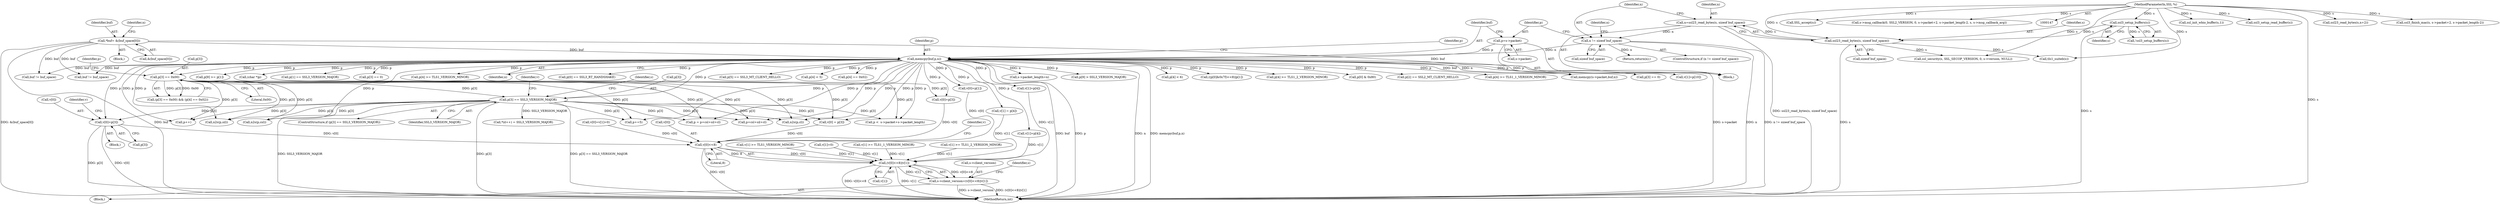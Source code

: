 digraph "0_openssl_392fa7a952e97d82eac6958c81ed1e256e6b8ca5@pointer" {
"1000277" [label="(Call,v[0]=p[3])"];
"1000215" [label="(Call,memcpy(buf,p,n))"];
"1000152" [label="(Call,*buf= &(buf_space[0]))"];
"1000210" [label="(Call,p=s->packet)"];
"1000204" [label="(Call,n != sizeof buf_space)"];
"1000197" [label="(Call,n=ssl23_read_bytes(s, sizeof buf_space))"];
"1000199" [label="(Call,ssl23_read_bytes(s, sizeof buf_space))"];
"1000194" [label="(Call,ssl3_setup_buffers(s))"];
"1000148" [label="(MethodParameterIn,SSL *s)"];
"1000271" [label="(Call,p[3] == SSL3_VERSION_MAJOR)"];
"1000234" [label="(Call,p[3] == 0x00)"];
"1001219" [label="(Call,v[0]<<8)"];
"1001218" [label="(Call,(v[0]<<8)|v[1])"];
"1001214" [label="(Call,s->client_version=(v[0]<<8)|v[1])"];
"1001131" [label="(Call,s->packet_length=n)"];
"1000899" [label="(Call,*(d++) = SSL3_VERSION_MAJOR)"];
"1000492" [label="(Call,p[9] > SSL3_VERSION_MAJOR)"];
"1001215" [label="(Call,s->client_version)"];
"1000481" [label="(Call,p[4] < 6)"];
"1000767" [label="(Call,((p[0]&0x7f)<<8)|p[1])"];
"1000212" [label="(Call,s->packet)"];
"1000201" [label="(Call,sizeof buf_space)"];
"1001016" [label="(Call,p <  s->packet+s->packet_length)"];
"1000182" [label="(Block,)"];
"1000300" [label="(Call,p[4] >= TLS1_2_VERSION_MINOR)"];
"1000221" [label="(Call,p[0] & 0x80)"];
"1000209" [label="(Identifier,n)"];
"1000195" [label="(Identifier,s)"];
"1000206" [label="(Call,sizeof buf_space)"];
"1000226" [label="(Call,p[2] == SSL2_MT_CLIENT_HELLO)"];
"1000208" [label="(Return,return(n);)"];
"1001218" [label="(Call,(v[0]<<8)|v[1])"];
"1000198" [label="(Identifier,n)"];
"1001117" [label="(Call,ssl_init_wbio_buffer(s,1))"];
"1000252" [label="(Call,v[1]=p[4])"];
"1001031" [label="(Call,p++)"];
"1000148" [label="(MethodParameterIn,SSL *s)"];
"1000276" [label="(Block,)"];
"1000238" [label="(Literal,0x00)"];
"1000853" [label="(Call,n2s(p,csl))"];
"1000271" [label="(Call,p[3] == SSL3_VERSION_MAJOR)"];
"1000203" [label="(ControlStructure,if (n != sizeof buf_space))"];
"1000223" [label="(Identifier,p)"];
"1001220" [label="(Call,v[0])"];
"1000215" [label="(Call,memcpy(buf,p,n))"];
"1000325" [label="(Call,p[4] >= TLS1_1_VERSION_MINOR)"];
"1001165" [label="(Call,memcpy(s->packet,buf,n))"];
"1000758" [label="(Call,v[1] = p[4])"];
"1000511" [label="(Call,v[1] >= TLS1_VERSION_MINOR)"];
"1000153" [label="(Identifier,buf)"];
"1001225" [label="(Identifier,v)"];
"1000149" [label="(Block,)"];
"1000286" [label="(Identifier,v)"];
"1000245" [label="(Call,v[0]=p[3])"];
"1001214" [label="(Call,s->client_version=(v[0]<<8)|v[1])"];
"1000476" [label="(Call,p[3] == 0)"];
"1000503" [label="(Call,v[1]=p[10])"];
"1000194" [label="(Call,ssl3_setup_buffers(s))"];
"1000270" [label="(ControlStructure,if (p[3] == SSL3_VERSION_MAJOR))"];
"1000459" [label="(Call,p[9] >= p[1])"];
"1001229" [label="(Identifier,s)"];
"1001265" [label="(Call,buf != buf_space)"];
"1001148" [label="(Call,ssl3_setup_read_buffer(s))"];
"1001273" [label="(MethodReturn,int)"];
"1000187" [label="(Call,v[1]=0)"];
"1000278" [label="(Call,v[0])"];
"1000800" [label="(Call,ssl23_read_bytes(s,n+2))"];
"1000183" [label="(Call,v[0]=v[1]=0)"];
"1000637" [label="(Call,(char *)p)"];
"1000204" [label="(Call,n != sizeof buf_space)"];
"1000152" [label="(Call,*buf= &(buf_space[0]))"];
"1000723" [label="(Call,ssl_security(s, SSL_SECOP_VERSION, 0, s->version, NULL))"];
"1000210" [label="(Call,p=s->packet)"];
"1001255" [label="(Call,buf != buf_space)"];
"1000436" [label="(Call,p[1] == SSL3_VERSION_MAJOR)"];
"1000235" [label="(Call,p[3])"];
"1000542" [label="(Call,v[1] >= TLS1_1_VERSION_MINOR)"];
"1000199" [label="(Call,ssl23_read_bytes(s, sizeof buf_space))"];
"1000449" [label="(Call,p[3] == 0)"];
"1000850" [label="(Call,p+=5)"];
"1000234" [label="(Call,p[3] == 0x00)"];
"1001006" [label="(Call,p = p+csl+sil+cl)"];
"1000701" [label="(Call,tls1_suiteb(s))"];
"1000292" [label="(Call,p[4] >= TLS1_VERSION_MINOR)"];
"1000751" [label="(Call,v[0] = p[3])"];
"1001223" [label="(Literal,8)"];
"1000811" [label="(Call,ssl3_finish_mac(s, s->packet+2, s->packet_length-2))"];
"1000205" [label="(Identifier,n)"];
"1000519" [label="(Call,v[1] >= TLS1_2_VERSION_MINOR)"];
"1001261" [label="(Call,SSL_accept(s))"];
"1000827" [label="(Call,s->msg_callback(0, SSL2_VERSION, 0, s->packet+2, s->packet_length-2, s, s->msg_callback_arg))"];
"1001224" [label="(Call,v[1])"];
"1000284" [label="(Call,v[1]=p[4])"];
"1000218" [label="(Identifier,n)"];
"1000467" [label="(Call,v[0]=p[1])"];
"1000430" [label="(Call,p[0] == SSL3_RT_HANDSHAKE)"];
"1000154" [label="(Call,&(buf_space[0]))"];
"1000233" [label="(Call,(p[3] == 0x00) && (p[4] == 0x02))"];
"1001008" [label="(Call,p+csl+sil+cl)"];
"1000856" [label="(Call,n2s(p,sil))"];
"1000216" [label="(Identifier,buf)"];
"1000442" [label="(Call,p[5] == SSL3_MT_CLIENT_HELLO)"];
"1001219" [label="(Call,v[0]<<8)"];
"1000279" [label="(Identifier,v)"];
"1000691" [label="(Identifier,s)"];
"1000217" [label="(Identifier,p)"];
"1000168" [label="(Identifier,n)"];
"1000275" [label="(Identifier,SSL3_VERSION_MAJOR)"];
"1001095" [label="(Block,)"];
"1000197" [label="(Call,n=ssl23_read_bytes(s, sizeof buf_space))"];
"1000272" [label="(Call,p[3])"];
"1000277" [label="(Call,v[0]=p[3])"];
"1000454" [label="(Call,p[4] < 5)"];
"1000281" [label="(Call,p[3])"];
"1000241" [label="(Identifier,p)"];
"1000200" [label="(Identifier,s)"];
"1000239" [label="(Call,p[4] == 0x02)"];
"1000859" [label="(Call,n2s(p,cl))"];
"1000211" [label="(Identifier,p)"];
"1000193" [label="(Call,!ssl3_setup_buffers(s))"];
"1000277" -> "1000276"  [label="AST: "];
"1000277" -> "1000281"  [label="CFG: "];
"1000278" -> "1000277"  [label="AST: "];
"1000281" -> "1000277"  [label="AST: "];
"1000286" -> "1000277"  [label="CFG: "];
"1000277" -> "1001273"  [label="DDG: v[0]"];
"1000277" -> "1001273"  [label="DDG: p[3]"];
"1000215" -> "1000277"  [label="DDG: p"];
"1000271" -> "1000277"  [label="DDG: p[3]"];
"1000277" -> "1001219"  [label="DDG: v[0]"];
"1000215" -> "1000182"  [label="AST: "];
"1000215" -> "1000218"  [label="CFG: "];
"1000216" -> "1000215"  [label="AST: "];
"1000217" -> "1000215"  [label="AST: "];
"1000218" -> "1000215"  [label="AST: "];
"1000223" -> "1000215"  [label="CFG: "];
"1000215" -> "1001273"  [label="DDG: buf"];
"1000215" -> "1001273"  [label="DDG: p"];
"1000215" -> "1001273"  [label="DDG: n"];
"1000215" -> "1001273"  [label="DDG: memcpy(buf,p,n)"];
"1000152" -> "1000215"  [label="DDG: buf"];
"1000210" -> "1000215"  [label="DDG: p"];
"1000204" -> "1000215"  [label="DDG: n"];
"1000215" -> "1000221"  [label="DDG: p"];
"1000215" -> "1000226"  [label="DDG: p"];
"1000215" -> "1000234"  [label="DDG: p"];
"1000215" -> "1000239"  [label="DDG: p"];
"1000215" -> "1000245"  [label="DDG: p"];
"1000215" -> "1000252"  [label="DDG: p"];
"1000215" -> "1000271"  [label="DDG: p"];
"1000215" -> "1000284"  [label="DDG: p"];
"1000215" -> "1000292"  [label="DDG: p"];
"1000215" -> "1000300"  [label="DDG: p"];
"1000215" -> "1000325"  [label="DDG: p"];
"1000215" -> "1000430"  [label="DDG: p"];
"1000215" -> "1000436"  [label="DDG: p"];
"1000215" -> "1000442"  [label="DDG: p"];
"1000215" -> "1000449"  [label="DDG: p"];
"1000215" -> "1000454"  [label="DDG: p"];
"1000215" -> "1000459"  [label="DDG: p"];
"1000215" -> "1000467"  [label="DDG: p"];
"1000215" -> "1000476"  [label="DDG: p"];
"1000215" -> "1000481"  [label="DDG: p"];
"1000215" -> "1000492"  [label="DDG: p"];
"1000215" -> "1000503"  [label="DDG: p"];
"1000215" -> "1000637"  [label="DDG: p"];
"1000215" -> "1000751"  [label="DDG: p"];
"1000215" -> "1000758"  [label="DDG: p"];
"1000215" -> "1000767"  [label="DDG: p"];
"1000215" -> "1000850"  [label="DDG: p"];
"1000215" -> "1000853"  [label="DDG: p"];
"1000215" -> "1000856"  [label="DDG: p"];
"1000215" -> "1000859"  [label="DDG: p"];
"1000215" -> "1001006"  [label="DDG: p"];
"1000215" -> "1001008"  [label="DDG: p"];
"1000215" -> "1001016"  [label="DDG: p"];
"1000215" -> "1001031"  [label="DDG: p"];
"1000215" -> "1001131"  [label="DDG: n"];
"1000215" -> "1001165"  [label="DDG: buf"];
"1000215" -> "1001165"  [label="DDG: n"];
"1000215" -> "1001255"  [label="DDG: buf"];
"1000215" -> "1001265"  [label="DDG: buf"];
"1000152" -> "1000149"  [label="AST: "];
"1000152" -> "1000154"  [label="CFG: "];
"1000153" -> "1000152"  [label="AST: "];
"1000154" -> "1000152"  [label="AST: "];
"1000168" -> "1000152"  [label="CFG: "];
"1000152" -> "1001273"  [label="DDG: buf"];
"1000152" -> "1001273"  [label="DDG: &(buf_space[0])"];
"1000152" -> "1001165"  [label="DDG: buf"];
"1000152" -> "1001255"  [label="DDG: buf"];
"1000152" -> "1001265"  [label="DDG: buf"];
"1000210" -> "1000182"  [label="AST: "];
"1000210" -> "1000212"  [label="CFG: "];
"1000211" -> "1000210"  [label="AST: "];
"1000212" -> "1000210"  [label="AST: "];
"1000216" -> "1000210"  [label="CFG: "];
"1000210" -> "1001273"  [label="DDG: s->packet"];
"1000204" -> "1000203"  [label="AST: "];
"1000204" -> "1000206"  [label="CFG: "];
"1000205" -> "1000204"  [label="AST: "];
"1000206" -> "1000204"  [label="AST: "];
"1000209" -> "1000204"  [label="CFG: "];
"1000211" -> "1000204"  [label="CFG: "];
"1000204" -> "1001273"  [label="DDG: n"];
"1000204" -> "1001273"  [label="DDG: n != sizeof buf_space"];
"1000197" -> "1000204"  [label="DDG: n"];
"1000204" -> "1000208"  [label="DDG: n"];
"1000197" -> "1000182"  [label="AST: "];
"1000197" -> "1000199"  [label="CFG: "];
"1000198" -> "1000197"  [label="AST: "];
"1000199" -> "1000197"  [label="AST: "];
"1000205" -> "1000197"  [label="CFG: "];
"1000197" -> "1001273"  [label="DDG: ssl23_read_bytes(s, sizeof buf_space)"];
"1000199" -> "1000197"  [label="DDG: s"];
"1000199" -> "1000201"  [label="CFG: "];
"1000200" -> "1000199"  [label="AST: "];
"1000201" -> "1000199"  [label="AST: "];
"1000199" -> "1001273"  [label="DDG: s"];
"1000194" -> "1000199"  [label="DDG: s"];
"1000148" -> "1000199"  [label="DDG: s"];
"1000199" -> "1000701"  [label="DDG: s"];
"1000199" -> "1000723"  [label="DDG: s"];
"1000194" -> "1000193"  [label="AST: "];
"1000194" -> "1000195"  [label="CFG: "];
"1000195" -> "1000194"  [label="AST: "];
"1000193" -> "1000194"  [label="CFG: "];
"1000194" -> "1001273"  [label="DDG: s"];
"1000194" -> "1000193"  [label="DDG: s"];
"1000148" -> "1000194"  [label="DDG: s"];
"1000148" -> "1000147"  [label="AST: "];
"1000148" -> "1001273"  [label="DDG: s"];
"1000148" -> "1000701"  [label="DDG: s"];
"1000148" -> "1000723"  [label="DDG: s"];
"1000148" -> "1000800"  [label="DDG: s"];
"1000148" -> "1000811"  [label="DDG: s"];
"1000148" -> "1000827"  [label="DDG: s"];
"1000148" -> "1001117"  [label="DDG: s"];
"1000148" -> "1001148"  [label="DDG: s"];
"1000148" -> "1001261"  [label="DDG: s"];
"1000271" -> "1000270"  [label="AST: "];
"1000271" -> "1000275"  [label="CFG: "];
"1000272" -> "1000271"  [label="AST: "];
"1000275" -> "1000271"  [label="AST: "];
"1000279" -> "1000271"  [label="CFG: "];
"1000691" -> "1000271"  [label="CFG: "];
"1000271" -> "1001273"  [label="DDG: SSL3_VERSION_MAJOR"];
"1000271" -> "1001273"  [label="DDG: p[3]"];
"1000271" -> "1001273"  [label="DDG: p[3] == SSL3_VERSION_MAJOR"];
"1000234" -> "1000271"  [label="DDG: p[3]"];
"1000271" -> "1000751"  [label="DDG: p[3]"];
"1000271" -> "1000850"  [label="DDG: p[3]"];
"1000271" -> "1000853"  [label="DDG: p[3]"];
"1000271" -> "1000856"  [label="DDG: p[3]"];
"1000271" -> "1000859"  [label="DDG: p[3]"];
"1000271" -> "1000899"  [label="DDG: SSL3_VERSION_MAJOR"];
"1000271" -> "1001006"  [label="DDG: p[3]"];
"1000271" -> "1001008"  [label="DDG: p[3]"];
"1000271" -> "1001016"  [label="DDG: p[3]"];
"1000271" -> "1001031"  [label="DDG: p[3]"];
"1000234" -> "1000233"  [label="AST: "];
"1000234" -> "1000238"  [label="CFG: "];
"1000235" -> "1000234"  [label="AST: "];
"1000238" -> "1000234"  [label="AST: "];
"1000241" -> "1000234"  [label="CFG: "];
"1000233" -> "1000234"  [label="CFG: "];
"1000234" -> "1000233"  [label="DDG: p[3]"];
"1000234" -> "1000233"  [label="DDG: 0x00"];
"1000234" -> "1000245"  [label="DDG: p[3]"];
"1000234" -> "1000751"  [label="DDG: p[3]"];
"1000234" -> "1000850"  [label="DDG: p[3]"];
"1000234" -> "1000853"  [label="DDG: p[3]"];
"1000234" -> "1000856"  [label="DDG: p[3]"];
"1000234" -> "1000859"  [label="DDG: p[3]"];
"1000234" -> "1001006"  [label="DDG: p[3]"];
"1000234" -> "1001008"  [label="DDG: p[3]"];
"1000234" -> "1001016"  [label="DDG: p[3]"];
"1000234" -> "1001031"  [label="DDG: p[3]"];
"1001219" -> "1001218"  [label="AST: "];
"1001219" -> "1001223"  [label="CFG: "];
"1001220" -> "1001219"  [label="AST: "];
"1001223" -> "1001219"  [label="AST: "];
"1001225" -> "1001219"  [label="CFG: "];
"1001219" -> "1001273"  [label="DDG: v[0]"];
"1001219" -> "1001218"  [label="DDG: v[0]"];
"1001219" -> "1001218"  [label="DDG: 8"];
"1000467" -> "1001219"  [label="DDG: v[0]"];
"1000183" -> "1001219"  [label="DDG: v[0]"];
"1000751" -> "1001219"  [label="DDG: v[0]"];
"1000245" -> "1001219"  [label="DDG: v[0]"];
"1001218" -> "1001214"  [label="AST: "];
"1001218" -> "1001224"  [label="CFG: "];
"1001224" -> "1001218"  [label="AST: "];
"1001214" -> "1001218"  [label="CFG: "];
"1001218" -> "1001273"  [label="DDG: v[0]<<8"];
"1001218" -> "1001273"  [label="DDG: v[1]"];
"1001218" -> "1001214"  [label="DDG: v[0]<<8"];
"1001218" -> "1001214"  [label="DDG: v[1]"];
"1000187" -> "1001218"  [label="DDG: v[1]"];
"1000284" -> "1001218"  [label="DDG: v[1]"];
"1000519" -> "1001218"  [label="DDG: v[1]"];
"1000252" -> "1001218"  [label="DDG: v[1]"];
"1000542" -> "1001218"  [label="DDG: v[1]"];
"1000511" -> "1001218"  [label="DDG: v[1]"];
"1000758" -> "1001218"  [label="DDG: v[1]"];
"1001214" -> "1001095"  [label="AST: "];
"1001215" -> "1001214"  [label="AST: "];
"1001229" -> "1001214"  [label="CFG: "];
"1001214" -> "1001273"  [label="DDG: s->client_version"];
"1001214" -> "1001273"  [label="DDG: (v[0]<<8)|v[1]"];
}

